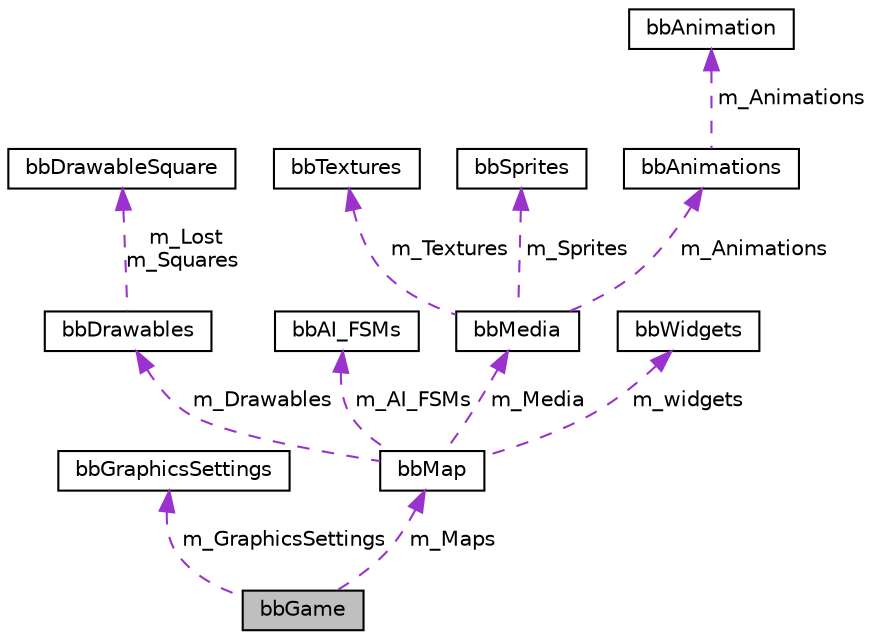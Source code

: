 digraph "bbGame"
{
 // LATEX_PDF_SIZE
  edge [fontname="Helvetica",fontsize="10",labelfontname="Helvetica",labelfontsize="10"];
  node [fontname="Helvetica",fontsize="10",shape=record];
  Node1 [label="bbGame",height=0.2,width=0.4,color="black", fillcolor="grey75", style="filled", fontcolor="black",tooltip="bbGame is the root of all data stored by the game."];
  Node2 -> Node1 [dir="back",color="darkorchid3",fontsize="10",style="dashed",label=" m_GraphicsSettings" ,fontname="Helvetica"];
  Node2 [label="bbGraphicsSettings",height=0.2,width=0.4,color="black", fillcolor="white", style="filled",URL="$structbbGraphicsSettings.html",tooltip="bbGraphicsSettings contains data pertaining to the window the game is being displayed in"];
  Node3 -> Node1 [dir="back",color="darkorchid3",fontsize="10",style="dashed",label=" m_Maps" ,fontname="Helvetica"];
  Node3 [label="bbMap",height=0.2,width=0.4,color="black", fillcolor="white", style="filled",URL="$structbbMap.html",tooltip="bbMap stores all the game data pertaining to one map in the game. There should be enough data provide..."];
  Node4 -> Node3 [dir="back",color="darkorchid3",fontsize="10",style="dashed",label=" m_Drawables" ,fontname="Helvetica"];
  Node4 [label="bbDrawables",height=0.2,width=0.4,color="black", fillcolor="white", style="filled",URL="$structbbDrawables.html",tooltip="bbDrawables contains drawables from all squares of the maps' ground surface"];
  Node5 -> Node4 [dir="back",color="darkorchid3",fontsize="10",style="dashed",label=" m_Lost\nm_Squares" ,fontname="Helvetica"];
  Node5 [label="bbDrawableSquare",height=0.2,width=0.4,color="black", fillcolor="white", style="filled",URL="$structbbDrawableSquare.html",tooltip="bbDrawableSquare contains drawables from one square of the maps' ground surface"];
  Node6 -> Node3 [dir="back",color="darkorchid3",fontsize="10",style="dashed",label=" m_AI_FSMs" ,fontname="Helvetica"];
  Node6 [label="bbAI_FSMs",height=0.2,width=0.4,color="black", fillcolor="white", style="filled",URL="$structbbAI__FSMs.html",tooltip="bbAI_FSMs is a container for objects of type bbAI_FSM"];
  Node7 -> Node3 [dir="back",color="darkorchid3",fontsize="10",style="dashed",label=" m_Media" ,fontname="Helvetica"];
  Node7 [label="bbMedia",height=0.2,width=0.4,color="black", fillcolor="white", style="filled",URL="$structbbMedia.html",tooltip="bbMedia stores all of the graphics, etc needed to display everything drawn to the screen,..."];
  Node8 -> Node7 [dir="back",color="darkorchid3",fontsize="10",style="dashed",label=" m_Textures" ,fontname="Helvetica"];
  Node8 [label="bbTextures",height=0.2,width=0.4,color="black", fillcolor="white", style="filled",URL="$structbbTextures.html",tooltip="sfTexture is define in SFML as raw pixel data bbTextures is a container for sfTextures"];
  Node9 -> Node7 [dir="back",color="darkorchid3",fontsize="10",style="dashed",label=" m_Sprites" ,fontname="Helvetica"];
  Node9 [label="bbSprites",height=0.2,width=0.4,color="black", fillcolor="white", style="filled",URL="$structbbSprites.html",tooltip="sfSprite is the basic object drawn to the viewport bbSprites is a container for sfSprites used in a s..."];
  Node10 -> Node7 [dir="back",color="darkorchid3",fontsize="10",style="dashed",label=" m_Animations" ,fontname="Helvetica"];
  Node10 [label="bbAnimations",height=0.2,width=0.4,color="black", fillcolor="white", style="filled",URL="$structbbAnimations.html",tooltip=" "];
  Node11 -> Node10 [dir="back",color="darkorchid3",fontsize="10",style="dashed",label=" m_Animations" ,fontname="Helvetica"];
  Node11 [label="bbAnimation",height=0.2,width=0.4,color="black", fillcolor="white", style="filled",URL="$structbbAnimation.html",tooltip=" "];
  Node12 -> Node3 [dir="back",color="darkorchid3",fontsize="10",style="dashed",label=" m_widgets" ,fontname="Helvetica"];
  Node12 [label="bbWidgets",height=0.2,width=0.4,color="black", fillcolor="white", style="filled",URL="$structbbWidgets.html",tooltip="bbWidgets is a container for objects of type bbWisget"];
}
